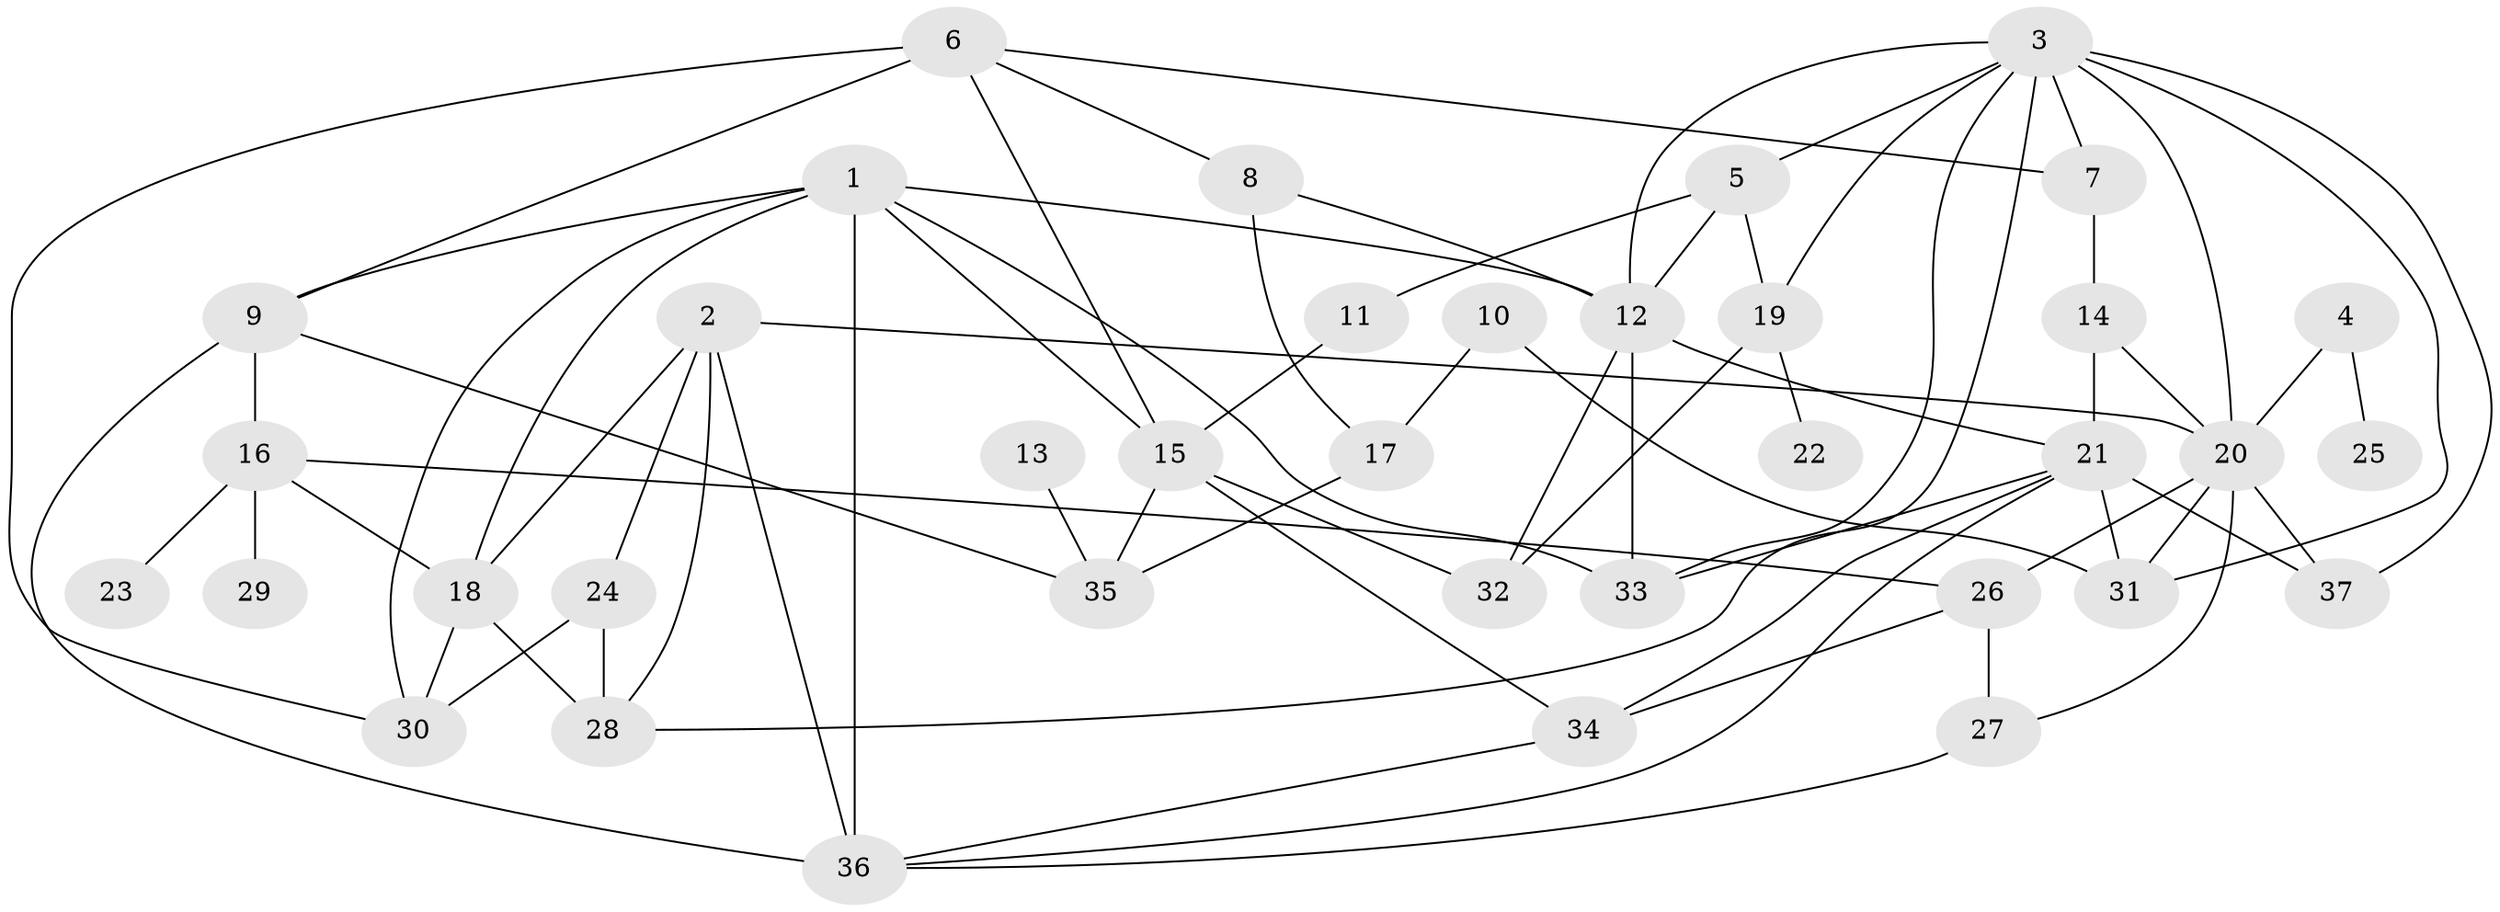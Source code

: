 // original degree distribution, {3: 0.1557377049180328, 6: 0.040983606557377046, 7: 0.02459016393442623, 5: 0.08196721311475409, 8: 0.00819672131147541, 4: 0.13934426229508196, 2: 0.319672131147541, 1: 0.22950819672131148}
// Generated by graph-tools (version 1.1) at 2025/36/03/04/25 23:36:04]
// undirected, 37 vertices, 73 edges
graph export_dot {
  node [color=gray90,style=filled];
  1;
  2;
  3;
  4;
  5;
  6;
  7;
  8;
  9;
  10;
  11;
  12;
  13;
  14;
  15;
  16;
  17;
  18;
  19;
  20;
  21;
  22;
  23;
  24;
  25;
  26;
  27;
  28;
  29;
  30;
  31;
  32;
  33;
  34;
  35;
  36;
  37;
  1 -- 9 [weight=1.0];
  1 -- 12 [weight=1.0];
  1 -- 15 [weight=2.0];
  1 -- 18 [weight=1.0];
  1 -- 30 [weight=1.0];
  1 -- 33 [weight=1.0];
  1 -- 36 [weight=2.0];
  2 -- 18 [weight=1.0];
  2 -- 20 [weight=1.0];
  2 -- 24 [weight=1.0];
  2 -- 28 [weight=1.0];
  2 -- 36 [weight=1.0];
  3 -- 5 [weight=1.0];
  3 -- 7 [weight=2.0];
  3 -- 12 [weight=1.0];
  3 -- 19 [weight=1.0];
  3 -- 20 [weight=1.0];
  3 -- 28 [weight=1.0];
  3 -- 31 [weight=1.0];
  3 -- 33 [weight=1.0];
  3 -- 37 [weight=1.0];
  4 -- 20 [weight=1.0];
  4 -- 25 [weight=1.0];
  5 -- 11 [weight=1.0];
  5 -- 12 [weight=1.0];
  5 -- 19 [weight=1.0];
  6 -- 7 [weight=1.0];
  6 -- 8 [weight=1.0];
  6 -- 9 [weight=2.0];
  6 -- 15 [weight=1.0];
  6 -- 30 [weight=1.0];
  7 -- 14 [weight=1.0];
  8 -- 12 [weight=1.0];
  8 -- 17 [weight=1.0];
  9 -- 16 [weight=1.0];
  9 -- 35 [weight=1.0];
  9 -- 36 [weight=2.0];
  10 -- 17 [weight=1.0];
  10 -- 31 [weight=1.0];
  11 -- 15 [weight=1.0];
  12 -- 21 [weight=1.0];
  12 -- 32 [weight=1.0];
  12 -- 33 [weight=1.0];
  13 -- 35 [weight=1.0];
  14 -- 20 [weight=1.0];
  14 -- 21 [weight=1.0];
  15 -- 32 [weight=2.0];
  15 -- 34 [weight=1.0];
  15 -- 35 [weight=1.0];
  16 -- 18 [weight=1.0];
  16 -- 23 [weight=1.0];
  16 -- 26 [weight=1.0];
  16 -- 29 [weight=1.0];
  17 -- 35 [weight=1.0];
  18 -- 28 [weight=2.0];
  18 -- 30 [weight=1.0];
  19 -- 22 [weight=1.0];
  19 -- 32 [weight=2.0];
  20 -- 26 [weight=1.0];
  20 -- 27 [weight=1.0];
  20 -- 31 [weight=1.0];
  20 -- 37 [weight=1.0];
  21 -- 31 [weight=2.0];
  21 -- 33 [weight=1.0];
  21 -- 34 [weight=1.0];
  21 -- 36 [weight=1.0];
  21 -- 37 [weight=1.0];
  24 -- 28 [weight=2.0];
  24 -- 30 [weight=1.0];
  26 -- 27 [weight=1.0];
  26 -- 34 [weight=1.0];
  27 -- 36 [weight=1.0];
  34 -- 36 [weight=1.0];
}
